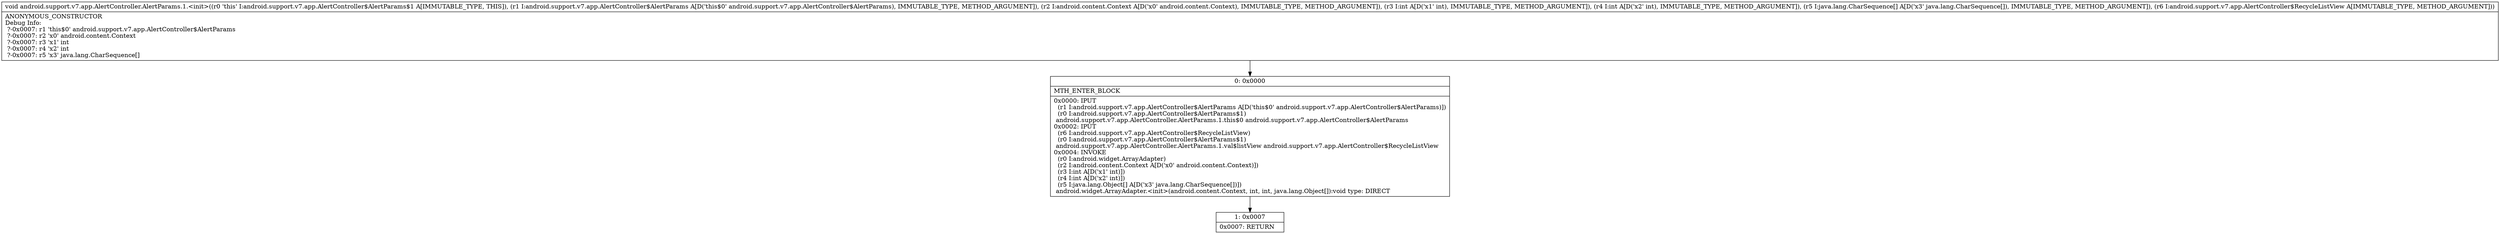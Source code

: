 digraph "CFG forandroid.support.v7.app.AlertController.AlertParams.1.\<init\>(Landroid\/support\/v7\/app\/AlertController$AlertParams;Landroid\/content\/Context;II[Ljava\/lang\/CharSequence;Landroid\/support\/v7\/app\/AlertController$RecycleListView;)V" {
Node_0 [shape=record,label="{0\:\ 0x0000|MTH_ENTER_BLOCK\l|0x0000: IPUT  \l  (r1 I:android.support.v7.app.AlertController$AlertParams A[D('this$0' android.support.v7.app.AlertController$AlertParams)])\l  (r0 I:android.support.v7.app.AlertController$AlertParams$1)\l android.support.v7.app.AlertController.AlertParams.1.this$0 android.support.v7.app.AlertController$AlertParams \l0x0002: IPUT  \l  (r6 I:android.support.v7.app.AlertController$RecycleListView)\l  (r0 I:android.support.v7.app.AlertController$AlertParams$1)\l android.support.v7.app.AlertController.AlertParams.1.val$listView android.support.v7.app.AlertController$RecycleListView \l0x0004: INVOKE  \l  (r0 I:android.widget.ArrayAdapter)\l  (r2 I:android.content.Context A[D('x0' android.content.Context)])\l  (r3 I:int A[D('x1' int)])\l  (r4 I:int A[D('x2' int)])\l  (r5 I:java.lang.Object[] A[D('x3' java.lang.CharSequence[])])\l android.widget.ArrayAdapter.\<init\>(android.content.Context, int, int, java.lang.Object[]):void type: DIRECT \l}"];
Node_1 [shape=record,label="{1\:\ 0x0007|0x0007: RETURN   \l}"];
MethodNode[shape=record,label="{void android.support.v7.app.AlertController.AlertParams.1.\<init\>((r0 'this' I:android.support.v7.app.AlertController$AlertParams$1 A[IMMUTABLE_TYPE, THIS]), (r1 I:android.support.v7.app.AlertController$AlertParams A[D('this$0' android.support.v7.app.AlertController$AlertParams), IMMUTABLE_TYPE, METHOD_ARGUMENT]), (r2 I:android.content.Context A[D('x0' android.content.Context), IMMUTABLE_TYPE, METHOD_ARGUMENT]), (r3 I:int A[D('x1' int), IMMUTABLE_TYPE, METHOD_ARGUMENT]), (r4 I:int A[D('x2' int), IMMUTABLE_TYPE, METHOD_ARGUMENT]), (r5 I:java.lang.CharSequence[] A[D('x3' java.lang.CharSequence[]), IMMUTABLE_TYPE, METHOD_ARGUMENT]), (r6 I:android.support.v7.app.AlertController$RecycleListView A[IMMUTABLE_TYPE, METHOD_ARGUMENT]))  | ANONYMOUS_CONSTRUCTOR\lDebug Info:\l  ?\-0x0007: r1 'this$0' android.support.v7.app.AlertController$AlertParams\l  ?\-0x0007: r2 'x0' android.content.Context\l  ?\-0x0007: r3 'x1' int\l  ?\-0x0007: r4 'x2' int\l  ?\-0x0007: r5 'x3' java.lang.CharSequence[]\l}"];
MethodNode -> Node_0;
Node_0 -> Node_1;
}


